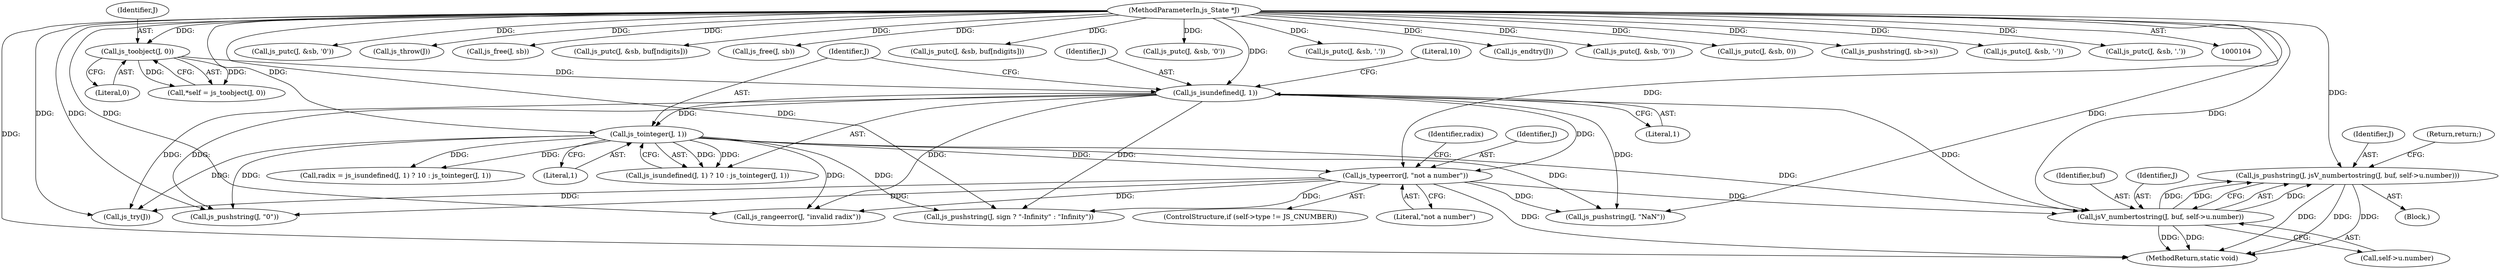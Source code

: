 digraph "0_mujs_da632ca08f240590d2dec786722ed08486ce1be6@pointer" {
"1000139" [label="(Call,js_pushstring(J, jsV_numbertostring(J, buf, self->u.number)))"];
"1000141" [label="(Call,jsV_numbertostring(J, buf, self->u.number))"];
"1000118" [label="(Call,js_isundefined(J, 1))"];
"1000111" [label="(Call,js_toobject(J, 0))"];
"1000105" [label="(MethodParameterIn,js_State *J)"];
"1000122" [label="(Call,js_tointeger(J, 1))"];
"1000131" [label="(Call,js_typeerror(J, \"not a number\"))"];
"1000221" [label="(Call,js_pushstring(J, sign ? \"-Infinity\" : \"Infinity\"))"];
"1000136" [label="(Identifier,radix)"];
"1000143" [label="(Identifier,buf)"];
"1000213" [label="(Call,js_pushstring(J, \"NaN\"))"];
"1000346" [label="(Call,js_putc(J, &sb, '0'))"];
"1000123" [label="(Identifier,J)"];
"1000113" [label="(Literal,0)"];
"1000125" [label="(ControlStructure,if (self->type != JS_CNUMBER))"];
"1000117" [label="(Call,js_isundefined(J, 1) ? 10 : js_tointeger(J, 1))"];
"1000317" [label="(Call,js_throw(J))"];
"1000133" [label="(Literal,\"not a number\")"];
"1000311" [label="(Call,js_try(J))"];
"1000314" [label="(Call,js_free(J, sb))"];
"1000132" [label="(Identifier,J)"];
"1000120" [label="(Literal,1)"];
"1000356" [label="(Call,js_putc(J, &sb, buf[ndigits]))"];
"1000144" [label="(Call,self->u.number)"];
"1000111" [label="(Call,js_toobject(J, 0))"];
"1000414" [label="(Call,js_free(J, sb))"];
"1000115" [label="(Call,radix = js_isundefined(J, 1) ? 10 : js_tointeger(J, 1))"];
"1000142" [label="(Identifier,J)"];
"1000417" [label="(MethodReturn,static void)"];
"1000124" [label="(Literal,1)"];
"1000131" [label="(Call,js_typeerror(J, \"not a number\"))"];
"1000112" [label="(Identifier,J)"];
"1000371" [label="(Call,js_putc(J, &sb, buf[ndigits]))"];
"1000118" [label="(Call,js_isundefined(J, 1))"];
"1000331" [label="(Call,js_putc(J, &sb, '0'))"];
"1000205" [label="(Call,js_pushstring(J, \"0\"))"];
"1000140" [label="(Identifier,J)"];
"1000336" [label="(Call,js_putc(J, &sb, '.'))"];
"1000158" [label="(Call,js_rangeerror(J, \"invalid radix\"))"];
"1000141" [label="(Call,jsV_numbertostring(J, buf, self->u.number))"];
"1000412" [label="(Call,js_endtry(J))"];
"1000139" [label="(Call,js_pushstring(J, jsV_numbertostring(J, buf, self->u.number)))"];
"1000121" [label="(Literal,10)"];
"1000119" [label="(Identifier,J)"];
"1000397" [label="(Call,js_putc(J, &sb, '0'))"];
"1000149" [label="(Return,return;)"];
"1000122" [label="(Call,js_tointeger(J, 1))"];
"1000402" [label="(Call,js_putc(J, &sb, 0))"];
"1000138" [label="(Block,)"];
"1000407" [label="(Call,js_pushstring(J, sb->s))"];
"1000105" [label="(MethodParameterIn,js_State *J)"];
"1000109" [label="(Call,*self = js_toobject(J, 0))"];
"1000321" [label="(Call,js_putc(J, &sb, '-'))"];
"1000387" [label="(Call,js_putc(J, &sb, '.'))"];
"1000139" -> "1000138"  [label="AST: "];
"1000139" -> "1000141"  [label="CFG: "];
"1000140" -> "1000139"  [label="AST: "];
"1000141" -> "1000139"  [label="AST: "];
"1000149" -> "1000139"  [label="CFG: "];
"1000139" -> "1000417"  [label="DDG: "];
"1000139" -> "1000417"  [label="DDG: "];
"1000139" -> "1000417"  [label="DDG: "];
"1000141" -> "1000139"  [label="DDG: "];
"1000141" -> "1000139"  [label="DDG: "];
"1000141" -> "1000139"  [label="DDG: "];
"1000105" -> "1000139"  [label="DDG: "];
"1000141" -> "1000144"  [label="CFG: "];
"1000142" -> "1000141"  [label="AST: "];
"1000143" -> "1000141"  [label="AST: "];
"1000144" -> "1000141"  [label="AST: "];
"1000141" -> "1000417"  [label="DDG: "];
"1000141" -> "1000417"  [label="DDG: "];
"1000118" -> "1000141"  [label="DDG: "];
"1000122" -> "1000141"  [label="DDG: "];
"1000131" -> "1000141"  [label="DDG: "];
"1000105" -> "1000141"  [label="DDG: "];
"1000118" -> "1000117"  [label="AST: "];
"1000118" -> "1000120"  [label="CFG: "];
"1000119" -> "1000118"  [label="AST: "];
"1000120" -> "1000118"  [label="AST: "];
"1000121" -> "1000118"  [label="CFG: "];
"1000123" -> "1000118"  [label="CFG: "];
"1000111" -> "1000118"  [label="DDG: "];
"1000105" -> "1000118"  [label="DDG: "];
"1000118" -> "1000122"  [label="DDG: "];
"1000118" -> "1000131"  [label="DDG: "];
"1000118" -> "1000158"  [label="DDG: "];
"1000118" -> "1000205"  [label="DDG: "];
"1000118" -> "1000213"  [label="DDG: "];
"1000118" -> "1000221"  [label="DDG: "];
"1000118" -> "1000311"  [label="DDG: "];
"1000111" -> "1000109"  [label="AST: "];
"1000111" -> "1000113"  [label="CFG: "];
"1000112" -> "1000111"  [label="AST: "];
"1000113" -> "1000111"  [label="AST: "];
"1000109" -> "1000111"  [label="CFG: "];
"1000111" -> "1000109"  [label="DDG: "];
"1000111" -> "1000109"  [label="DDG: "];
"1000105" -> "1000111"  [label="DDG: "];
"1000105" -> "1000104"  [label="AST: "];
"1000105" -> "1000417"  [label="DDG: "];
"1000105" -> "1000122"  [label="DDG: "];
"1000105" -> "1000131"  [label="DDG: "];
"1000105" -> "1000158"  [label="DDG: "];
"1000105" -> "1000205"  [label="DDG: "];
"1000105" -> "1000213"  [label="DDG: "];
"1000105" -> "1000221"  [label="DDG: "];
"1000105" -> "1000311"  [label="DDG: "];
"1000105" -> "1000314"  [label="DDG: "];
"1000105" -> "1000317"  [label="DDG: "];
"1000105" -> "1000321"  [label="DDG: "];
"1000105" -> "1000331"  [label="DDG: "];
"1000105" -> "1000336"  [label="DDG: "];
"1000105" -> "1000346"  [label="DDG: "];
"1000105" -> "1000356"  [label="DDG: "];
"1000105" -> "1000371"  [label="DDG: "];
"1000105" -> "1000387"  [label="DDG: "];
"1000105" -> "1000397"  [label="DDG: "];
"1000105" -> "1000402"  [label="DDG: "];
"1000105" -> "1000407"  [label="DDG: "];
"1000105" -> "1000412"  [label="DDG: "];
"1000105" -> "1000414"  [label="DDG: "];
"1000122" -> "1000117"  [label="AST: "];
"1000122" -> "1000124"  [label="CFG: "];
"1000123" -> "1000122"  [label="AST: "];
"1000124" -> "1000122"  [label="AST: "];
"1000117" -> "1000122"  [label="CFG: "];
"1000122" -> "1000115"  [label="DDG: "];
"1000122" -> "1000115"  [label="DDG: "];
"1000122" -> "1000117"  [label="DDG: "];
"1000122" -> "1000117"  [label="DDG: "];
"1000122" -> "1000131"  [label="DDG: "];
"1000122" -> "1000158"  [label="DDG: "];
"1000122" -> "1000205"  [label="DDG: "];
"1000122" -> "1000213"  [label="DDG: "];
"1000122" -> "1000221"  [label="DDG: "];
"1000122" -> "1000311"  [label="DDG: "];
"1000131" -> "1000125"  [label="AST: "];
"1000131" -> "1000133"  [label="CFG: "];
"1000132" -> "1000131"  [label="AST: "];
"1000133" -> "1000131"  [label="AST: "];
"1000136" -> "1000131"  [label="CFG: "];
"1000131" -> "1000417"  [label="DDG: "];
"1000131" -> "1000158"  [label="DDG: "];
"1000131" -> "1000205"  [label="DDG: "];
"1000131" -> "1000213"  [label="DDG: "];
"1000131" -> "1000221"  [label="DDG: "];
"1000131" -> "1000311"  [label="DDG: "];
}
